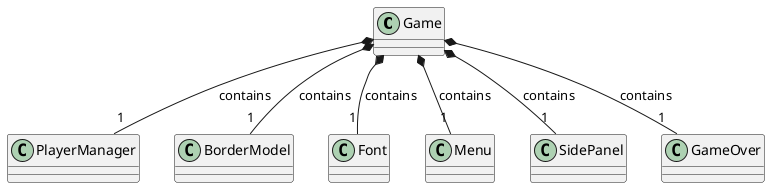 @startuml Game

Game *-- "1" PlayerManager : contains
Game *-- "1" BorderModel : contains
Game *-- "1" Font : contains
Game *-- "1" Menu : contains
Game *-- "1" SidePanel : contains
Game *-- "1" GameOver : contains

class Game {
 

} 

class BorderModel {

}

class PlayerManager {
 
}

'SidePanel "1" *--* "1" Font : contains
class SidePanel {

}

'Menu "1" *--* "1" Font : contains
class Menu {

}

class Font {

}

'GameOver "1" *--* "1" Font : contains
class GameOver {

}

@enduml